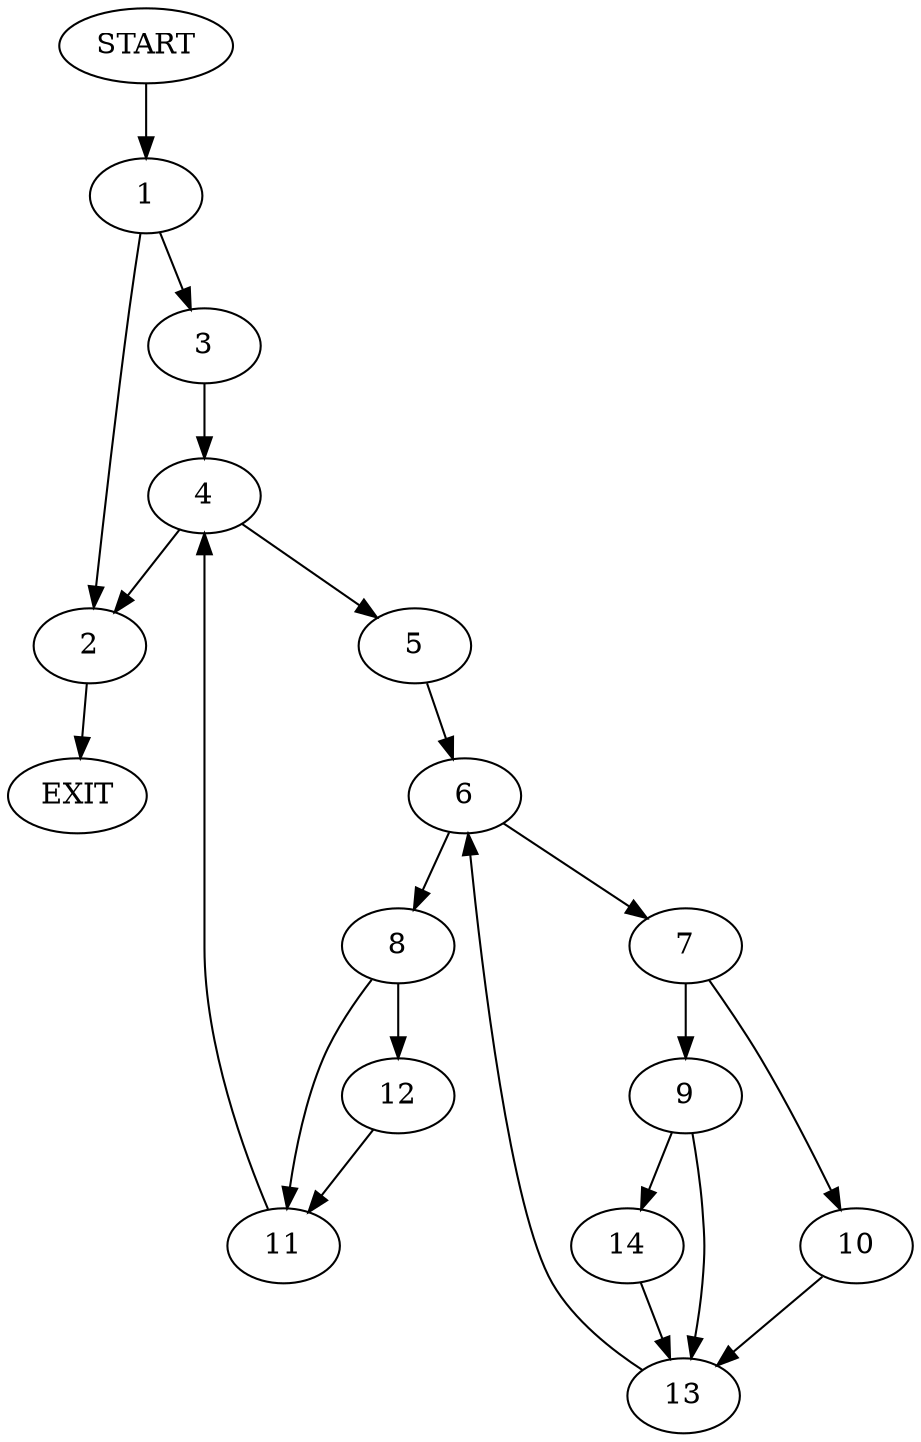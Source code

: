digraph {
0 [label="START"]
15 [label="EXIT"]
0 -> 1
1 -> 2
1 -> 3
2 -> 15
3 -> 4
4 -> 5
4 -> 2
5 -> 6
6 -> 7
6 -> 8
7 -> 9
7 -> 10
8 -> 11
8 -> 12
10 -> 13
9 -> 14
9 -> 13
13 -> 6
14 -> 13
11 -> 4
12 -> 11
}
